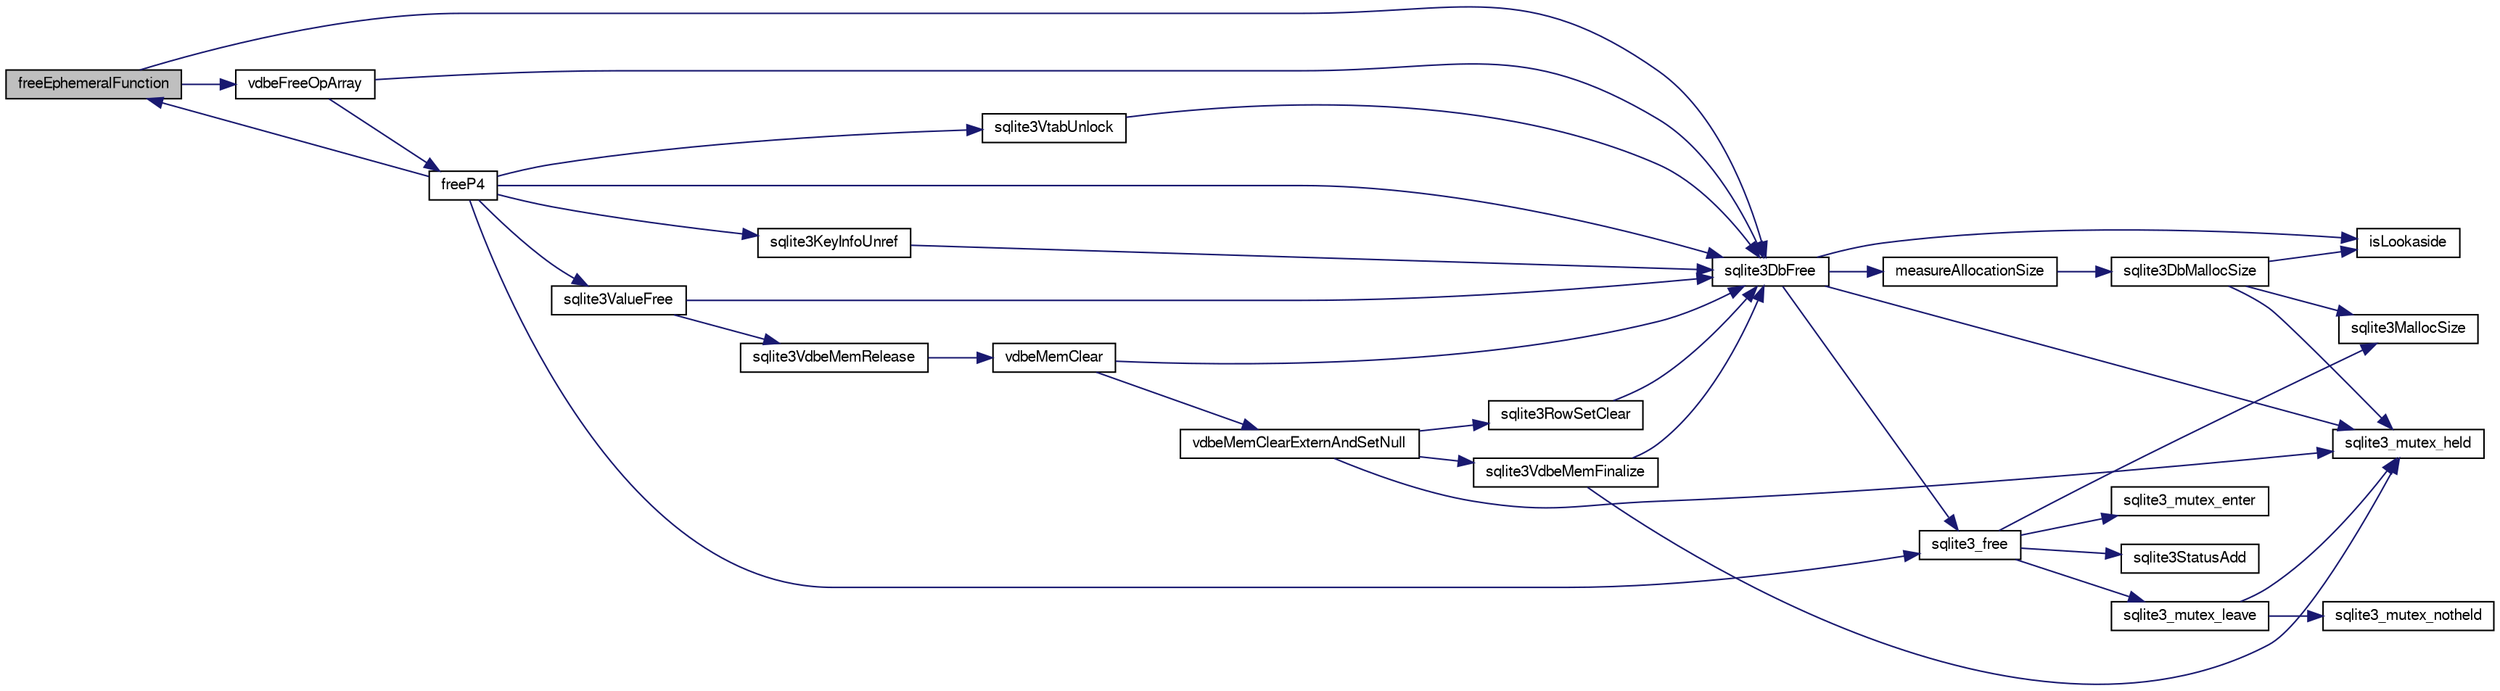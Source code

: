 digraph "freeEphemeralFunction"
{
  edge [fontname="FreeSans",fontsize="10",labelfontname="FreeSans",labelfontsize="10"];
  node [fontname="FreeSans",fontsize="10",shape=record];
  rankdir="LR";
  Node118333 [label="freeEphemeralFunction",height=0.2,width=0.4,color="black", fillcolor="grey75", style="filled", fontcolor="black"];
  Node118333 -> Node118334 [color="midnightblue",fontsize="10",style="solid",fontname="FreeSans"];
  Node118334 [label="sqlite3DbFree",height=0.2,width=0.4,color="black", fillcolor="white", style="filled",URL="$sqlite3_8c.html#ac70ab821a6607b4a1b909582dc37a069"];
  Node118334 -> Node118335 [color="midnightblue",fontsize="10",style="solid",fontname="FreeSans"];
  Node118335 [label="sqlite3_mutex_held",height=0.2,width=0.4,color="black", fillcolor="white", style="filled",URL="$sqlite3_8c.html#acf77da68932b6bc163c5e68547ecc3e7"];
  Node118334 -> Node118336 [color="midnightblue",fontsize="10",style="solid",fontname="FreeSans"];
  Node118336 [label="measureAllocationSize",height=0.2,width=0.4,color="black", fillcolor="white", style="filled",URL="$sqlite3_8c.html#a45731e644a22fdb756e2b6337224217a"];
  Node118336 -> Node118337 [color="midnightblue",fontsize="10",style="solid",fontname="FreeSans"];
  Node118337 [label="sqlite3DbMallocSize",height=0.2,width=0.4,color="black", fillcolor="white", style="filled",URL="$sqlite3_8c.html#aa397e5a8a03495203a0767abf0a71f86"];
  Node118337 -> Node118338 [color="midnightblue",fontsize="10",style="solid",fontname="FreeSans"];
  Node118338 [label="sqlite3MallocSize",height=0.2,width=0.4,color="black", fillcolor="white", style="filled",URL="$sqlite3_8c.html#acf5d2a5f35270bafb050bd2def576955"];
  Node118337 -> Node118335 [color="midnightblue",fontsize="10",style="solid",fontname="FreeSans"];
  Node118337 -> Node118339 [color="midnightblue",fontsize="10",style="solid",fontname="FreeSans"];
  Node118339 [label="isLookaside",height=0.2,width=0.4,color="black", fillcolor="white", style="filled",URL="$sqlite3_8c.html#a770fa05ff9717b75e16f4d968a77b897"];
  Node118334 -> Node118339 [color="midnightblue",fontsize="10",style="solid",fontname="FreeSans"];
  Node118334 -> Node118340 [color="midnightblue",fontsize="10",style="solid",fontname="FreeSans"];
  Node118340 [label="sqlite3_free",height=0.2,width=0.4,color="black", fillcolor="white", style="filled",URL="$sqlite3_8c.html#a6552349e36a8a691af5487999ab09519"];
  Node118340 -> Node118341 [color="midnightblue",fontsize="10",style="solid",fontname="FreeSans"];
  Node118341 [label="sqlite3_mutex_enter",height=0.2,width=0.4,color="black", fillcolor="white", style="filled",URL="$sqlite3_8c.html#a1c12cde690bd89f104de5cbad12a6bf5"];
  Node118340 -> Node118342 [color="midnightblue",fontsize="10",style="solid",fontname="FreeSans"];
  Node118342 [label="sqlite3StatusAdd",height=0.2,width=0.4,color="black", fillcolor="white", style="filled",URL="$sqlite3_8c.html#afa029f93586aeab4cc85360905dae9cd"];
  Node118340 -> Node118338 [color="midnightblue",fontsize="10",style="solid",fontname="FreeSans"];
  Node118340 -> Node118343 [color="midnightblue",fontsize="10",style="solid",fontname="FreeSans"];
  Node118343 [label="sqlite3_mutex_leave",height=0.2,width=0.4,color="black", fillcolor="white", style="filled",URL="$sqlite3_8c.html#a5838d235601dbd3c1fa993555c6bcc93"];
  Node118343 -> Node118335 [color="midnightblue",fontsize="10",style="solid",fontname="FreeSans"];
  Node118343 -> Node118344 [color="midnightblue",fontsize="10",style="solid",fontname="FreeSans"];
  Node118344 [label="sqlite3_mutex_notheld",height=0.2,width=0.4,color="black", fillcolor="white", style="filled",URL="$sqlite3_8c.html#a83967c837c1c000d3b5adcfaa688f5dc"];
  Node118333 -> Node118345 [color="midnightblue",fontsize="10",style="solid",fontname="FreeSans"];
  Node118345 [label="vdbeFreeOpArray",height=0.2,width=0.4,color="black", fillcolor="white", style="filled",URL="$sqlite3_8c.html#affa26b190a34b8772c3f4a4d06866c50"];
  Node118345 -> Node118346 [color="midnightblue",fontsize="10",style="solid",fontname="FreeSans"];
  Node118346 [label="freeP4",height=0.2,width=0.4,color="black", fillcolor="white", style="filled",URL="$sqlite3_8c.html#aa1ec8debef2a9be5fe36a3082fd3e0f9"];
  Node118346 -> Node118334 [color="midnightblue",fontsize="10",style="solid",fontname="FreeSans"];
  Node118346 -> Node118347 [color="midnightblue",fontsize="10",style="solid",fontname="FreeSans"];
  Node118347 [label="sqlite3KeyInfoUnref",height=0.2,width=0.4,color="black", fillcolor="white", style="filled",URL="$sqlite3_8c.html#ac94cc1874ab0865db1dbbefd3886ba4a"];
  Node118347 -> Node118334 [color="midnightblue",fontsize="10",style="solid",fontname="FreeSans"];
  Node118346 -> Node118340 [color="midnightblue",fontsize="10",style="solid",fontname="FreeSans"];
  Node118346 -> Node118333 [color="midnightblue",fontsize="10",style="solid",fontname="FreeSans"];
  Node118346 -> Node118348 [color="midnightblue",fontsize="10",style="solid",fontname="FreeSans"];
  Node118348 [label="sqlite3ValueFree",height=0.2,width=0.4,color="black", fillcolor="white", style="filled",URL="$sqlite3_8c.html#afeed84c3f344a833d15c7209265dc520"];
  Node118348 -> Node118349 [color="midnightblue",fontsize="10",style="solid",fontname="FreeSans"];
  Node118349 [label="sqlite3VdbeMemRelease",height=0.2,width=0.4,color="black", fillcolor="white", style="filled",URL="$sqlite3_8c.html#a90606361dbeba88159fd6ff03fcc10cc"];
  Node118349 -> Node118350 [color="midnightblue",fontsize="10",style="solid",fontname="FreeSans"];
  Node118350 [label="vdbeMemClear",height=0.2,width=0.4,color="black", fillcolor="white", style="filled",URL="$sqlite3_8c.html#a489eef6e55ad0dadf67578726b935d12"];
  Node118350 -> Node118351 [color="midnightblue",fontsize="10",style="solid",fontname="FreeSans"];
  Node118351 [label="vdbeMemClearExternAndSetNull",height=0.2,width=0.4,color="black", fillcolor="white", style="filled",URL="$sqlite3_8c.html#a29c41a360fb0e86b817777daf061230c"];
  Node118351 -> Node118335 [color="midnightblue",fontsize="10",style="solid",fontname="FreeSans"];
  Node118351 -> Node118352 [color="midnightblue",fontsize="10",style="solid",fontname="FreeSans"];
  Node118352 [label="sqlite3VdbeMemFinalize",height=0.2,width=0.4,color="black", fillcolor="white", style="filled",URL="$sqlite3_8c.html#a2568220f48ddef81b1c43e401042d9d2"];
  Node118352 -> Node118335 [color="midnightblue",fontsize="10",style="solid",fontname="FreeSans"];
  Node118352 -> Node118334 [color="midnightblue",fontsize="10",style="solid",fontname="FreeSans"];
  Node118351 -> Node118353 [color="midnightblue",fontsize="10",style="solid",fontname="FreeSans"];
  Node118353 [label="sqlite3RowSetClear",height=0.2,width=0.4,color="black", fillcolor="white", style="filled",URL="$sqlite3_8c.html#ae153de0cd969511a607e26deeca80342"];
  Node118353 -> Node118334 [color="midnightblue",fontsize="10",style="solid",fontname="FreeSans"];
  Node118350 -> Node118334 [color="midnightblue",fontsize="10",style="solid",fontname="FreeSans"];
  Node118348 -> Node118334 [color="midnightblue",fontsize="10",style="solid",fontname="FreeSans"];
  Node118346 -> Node118354 [color="midnightblue",fontsize="10",style="solid",fontname="FreeSans"];
  Node118354 [label="sqlite3VtabUnlock",height=0.2,width=0.4,color="black", fillcolor="white", style="filled",URL="$sqlite3_8c.html#a8b3341682c7724d767ebc8288b9063b4"];
  Node118354 -> Node118334 [color="midnightblue",fontsize="10",style="solid",fontname="FreeSans"];
  Node118345 -> Node118334 [color="midnightblue",fontsize="10",style="solid",fontname="FreeSans"];
}
